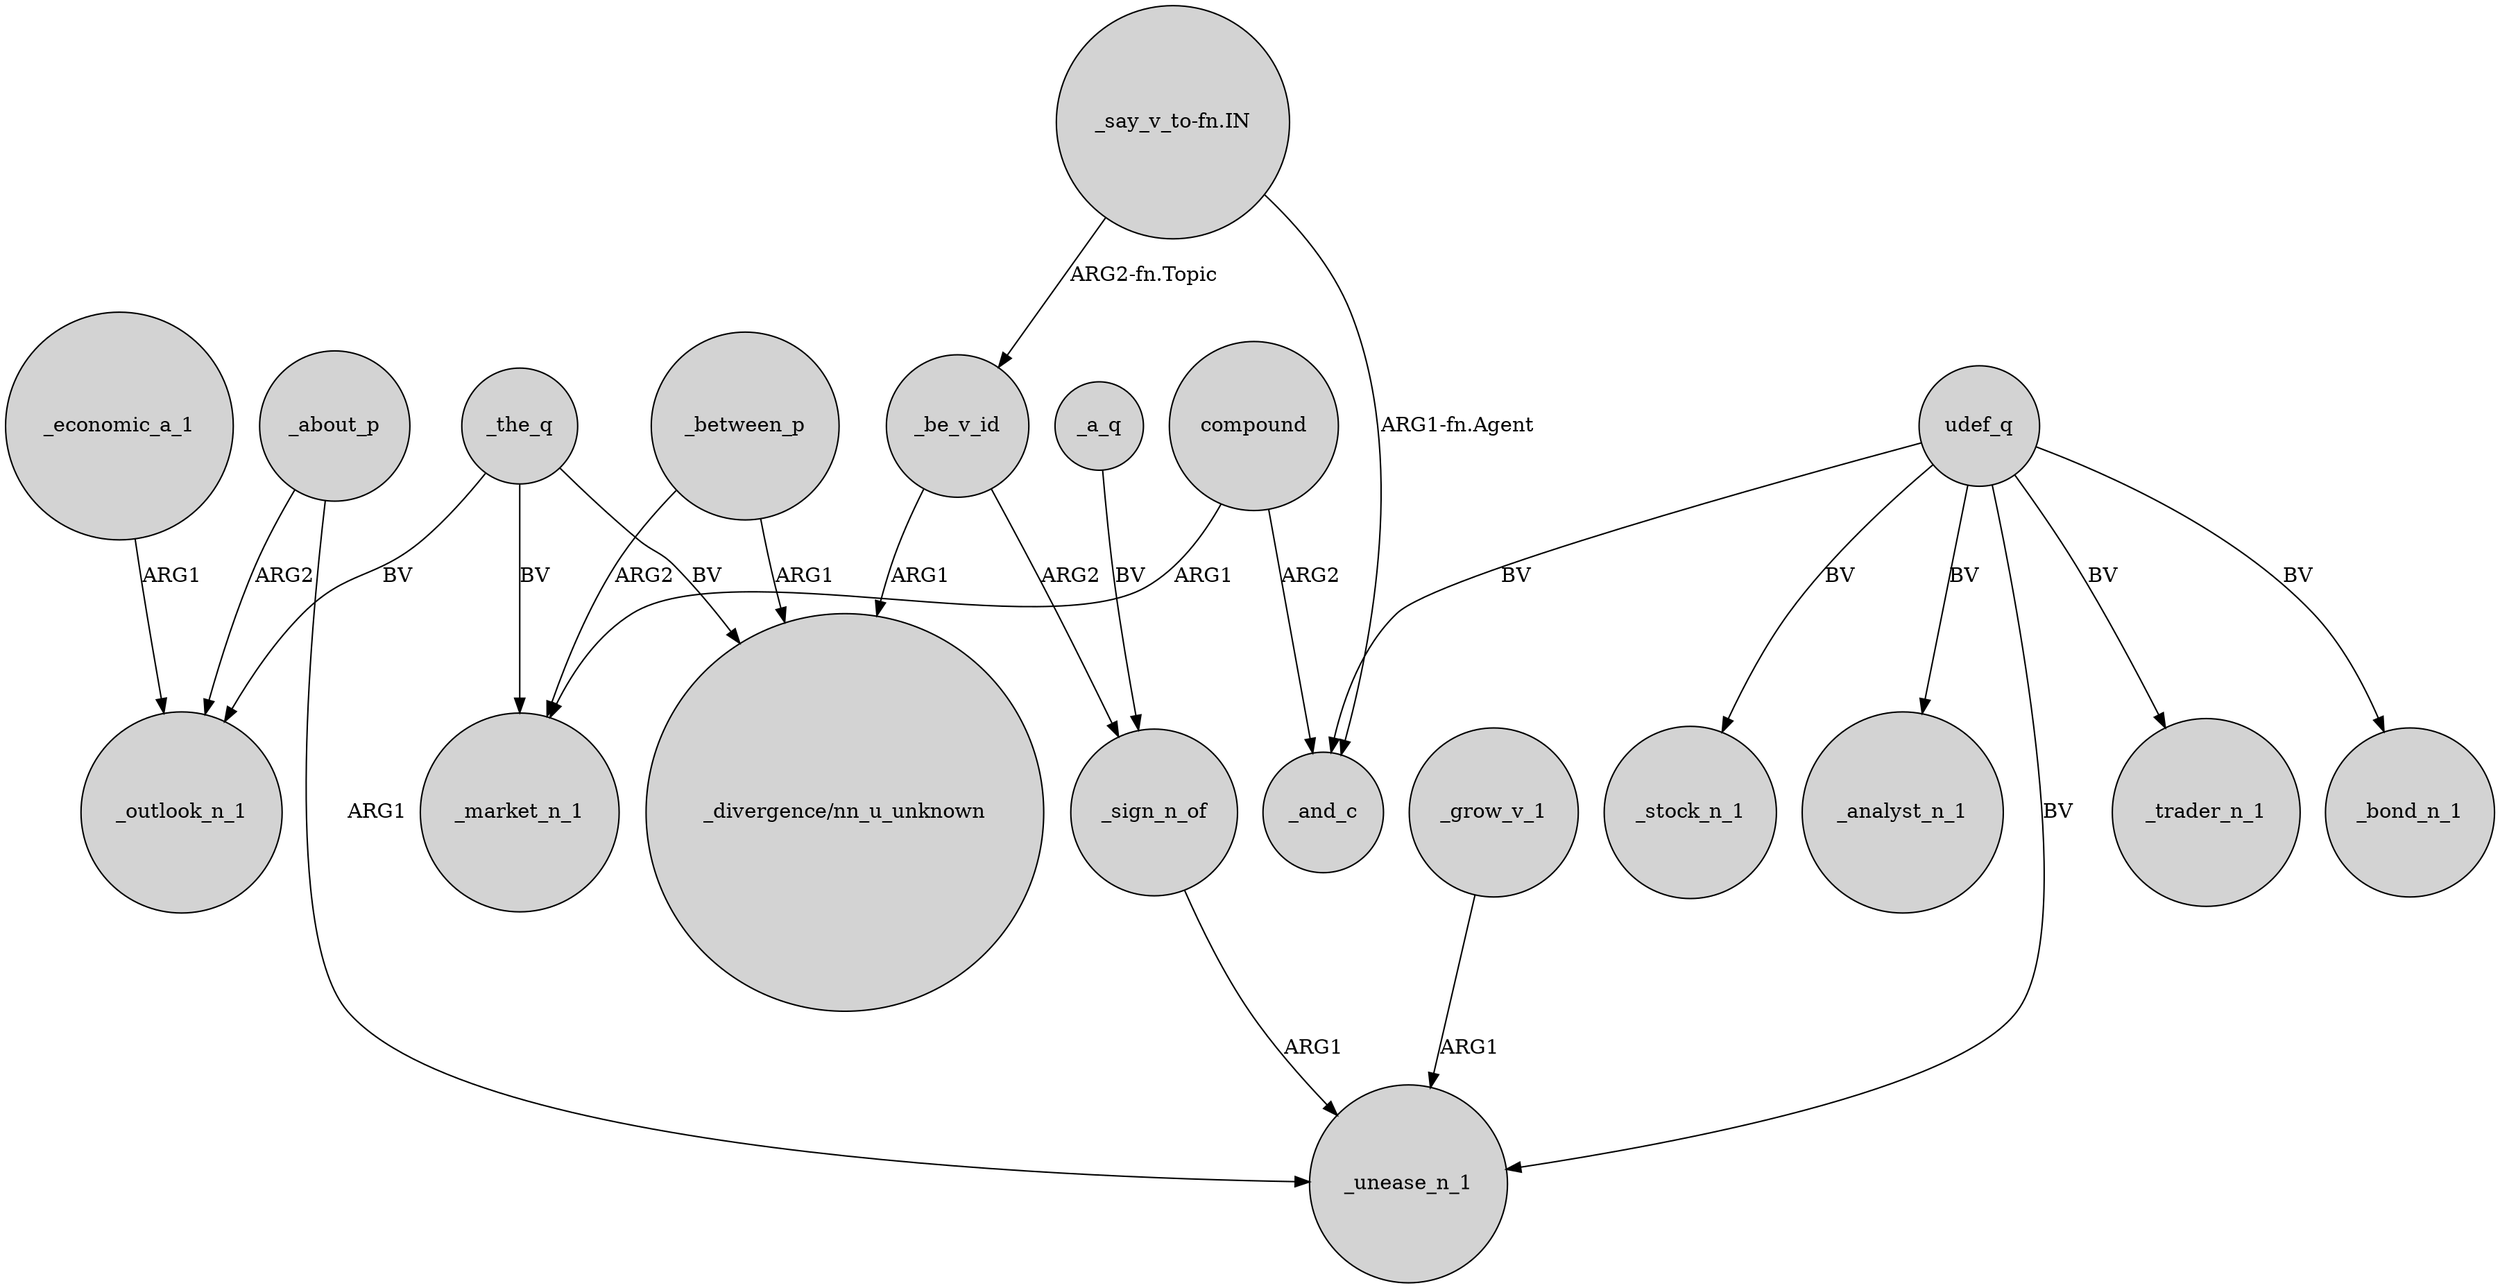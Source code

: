 digraph {
	node [shape=circle style=filled]
	_economic_a_1 -> _outlook_n_1 [label=ARG1]
	"_say_v_to-fn.IN" -> _and_c [label="ARG1-fn.Agent"]
	udef_q -> _trader_n_1 [label=BV]
	_a_q -> _sign_n_of [label=BV]
	_between_p -> "_divergence/nn_u_unknown" [label=ARG1]
	_between_p -> _market_n_1 [label=ARG2]
	_the_q -> _outlook_n_1 [label=BV]
	_sign_n_of -> _unease_n_1 [label=ARG1]
	"_say_v_to-fn.IN" -> _be_v_id [label="ARG2-fn.Topic"]
	compound -> _and_c [label=ARG2]
	udef_q -> _bond_n_1 [label=BV]
	udef_q -> _stock_n_1 [label=BV]
	_grow_v_1 -> _unease_n_1 [label=ARG1]
	_the_q -> "_divergence/nn_u_unknown" [label=BV]
	udef_q -> _unease_n_1 [label=BV]
	_about_p -> _outlook_n_1 [label=ARG2]
	_be_v_id -> "_divergence/nn_u_unknown" [label=ARG1]
	compound -> _market_n_1 [label=ARG1]
	_the_q -> _market_n_1 [label=BV]
	udef_q -> _and_c [label=BV]
	udef_q -> _analyst_n_1 [label=BV]
	_be_v_id -> _sign_n_of [label=ARG2]
	_about_p -> _unease_n_1 [label=ARG1]
}
